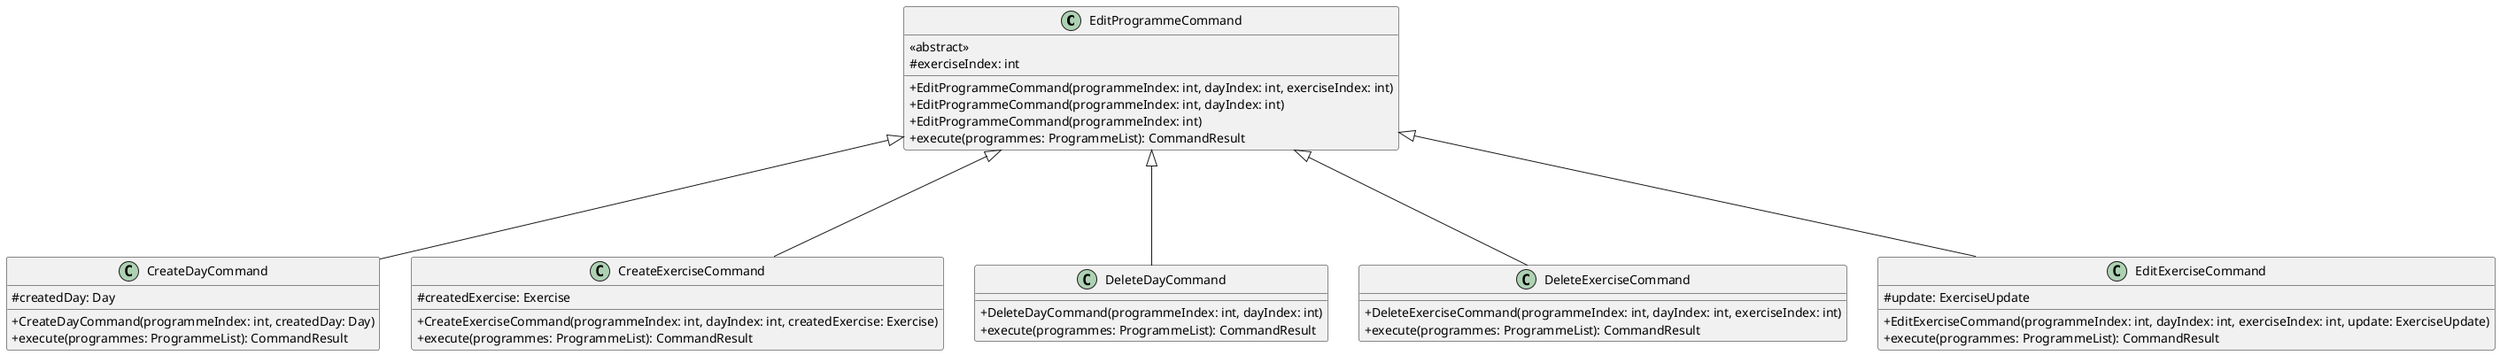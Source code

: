 @startuml
skinparam classAttributeIconSize 0

    class EditProgrammeCommand {
        <<abstract>>
        #exerciseIndex: int
        +EditProgrammeCommand(programmeIndex: int, dayIndex: int, exerciseIndex: int)
        +EditProgrammeCommand(programmeIndex: int, dayIndex: int)
        +EditProgrammeCommand(programmeIndex: int)
        +execute(programmes: ProgrammeList): CommandResult
    }

    class CreateDayCommand {
        # createdDay: Day
        + CreateDayCommand(programmeIndex: int, createdDay: Day)
        +execute(programmes: ProgrammeList): CommandResult
    }
    class CreateExerciseCommand {
        # createdExercise: Exercise
        + CreateExerciseCommand(programmeIndex: int, dayIndex: int, createdExercise: Exercise)
        + execute(programmes: ProgrammeList): CommandResult
    }
    class DeleteDayCommand {
        + DeleteDayCommand(programmeIndex: int, dayIndex: int)
        + execute(programmes: ProgrammeList): CommandResult
    }
    class DeleteExerciseCommand {
        + DeleteExerciseCommand(programmeIndex: int, dayIndex: int, exerciseIndex: int)
        + execute(programmes: ProgrammeList): CommandResult
    }
    class EditExerciseCommand {
        # update: ExerciseUpdate
        + EditExerciseCommand(programmeIndex: int, dayIndex: int, exerciseIndex: int, update: ExerciseUpdate)
        + execute(programmes: ProgrammeList): CommandResult
    }

    EditProgrammeCommand <|--- CreateDayCommand
    EditProgrammeCommand <|--- CreateExerciseCommand
    EditProgrammeCommand <|--- DeleteDayCommand
    EditProgrammeCommand <|--- DeleteExerciseCommand
    EditProgrammeCommand <|--- EditExerciseCommand

@enduml